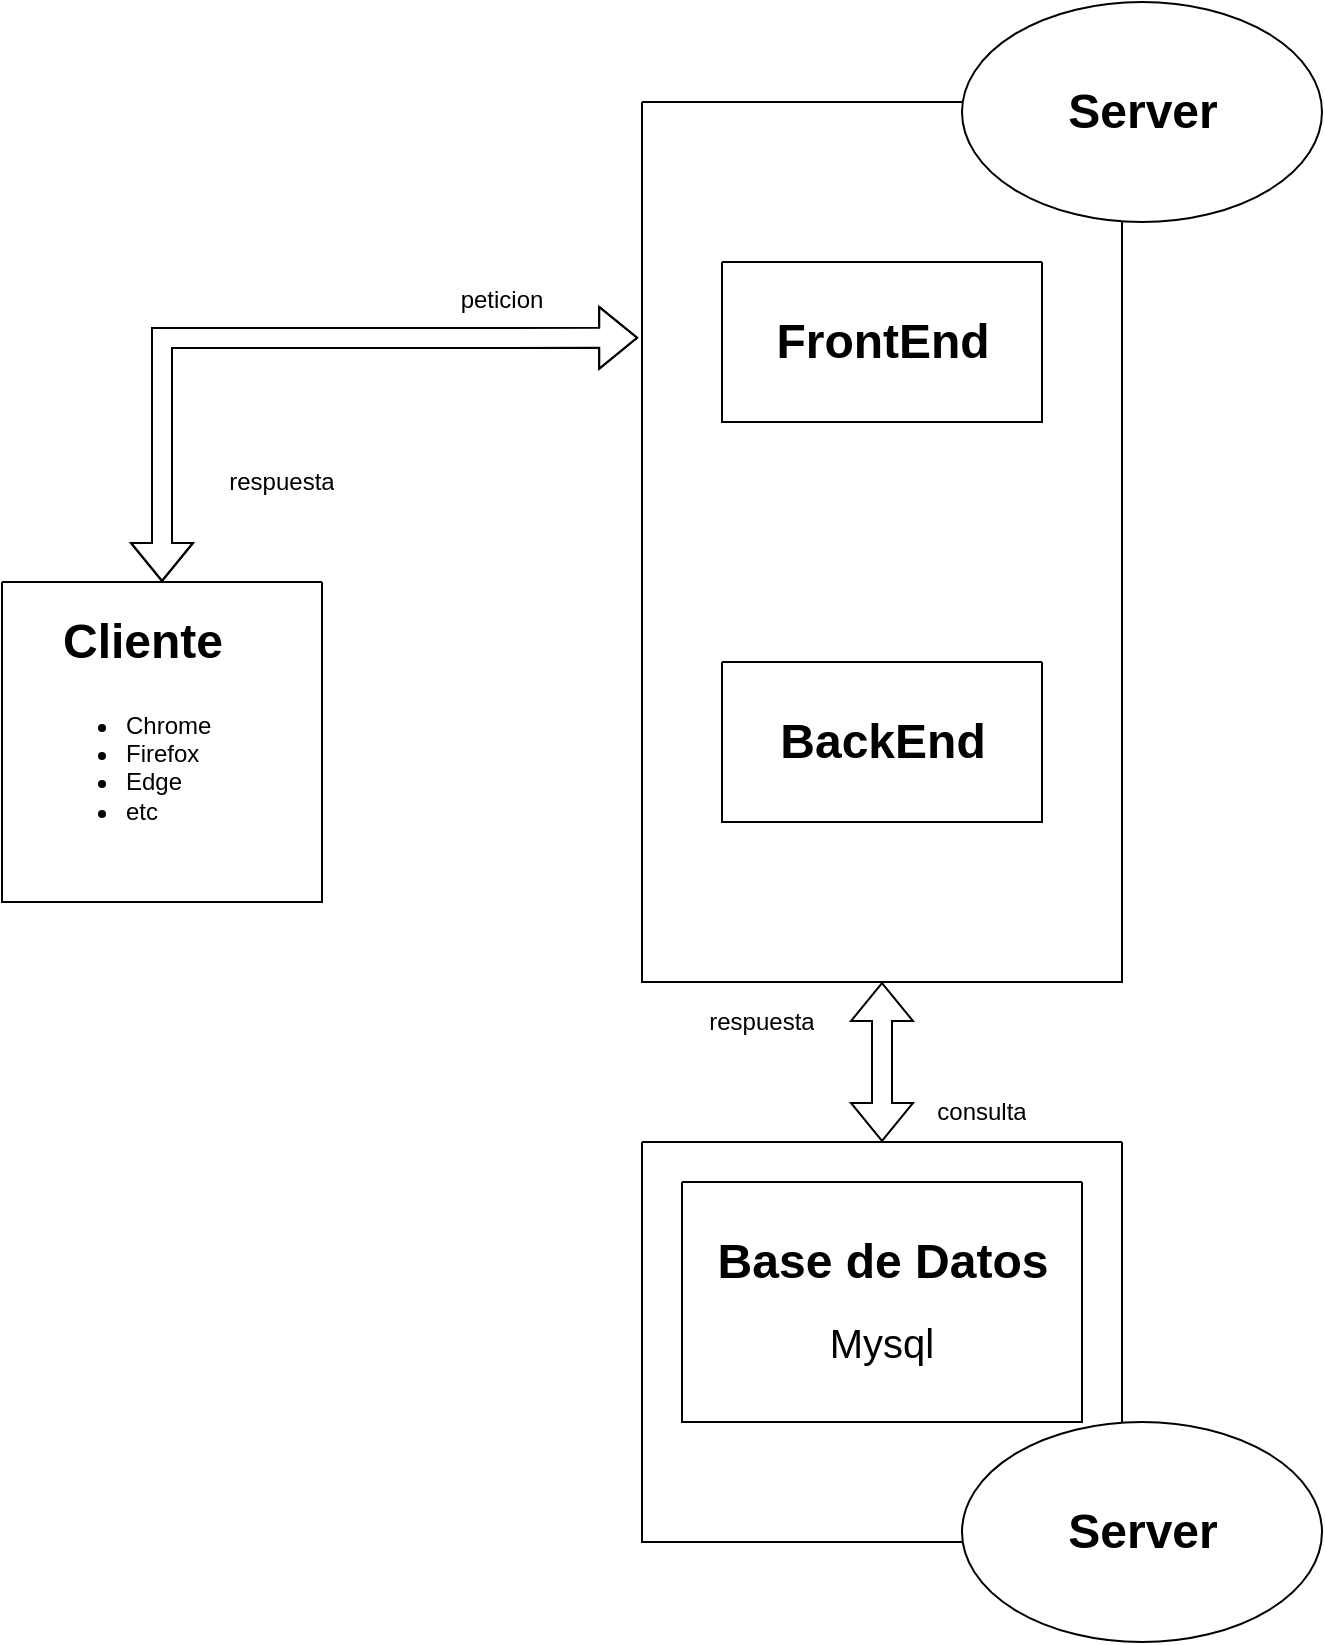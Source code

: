 <mxfile version="20.4.2" type="device"><diagram id="7vPcAOJcieBY13vhGR0x" name="Página-1"><mxGraphModel dx="1422" dy="762" grid="1" gridSize="10" guides="1" tooltips="1" connect="1" arrows="1" fold="1" page="1" pageScale="1" pageWidth="827" pageHeight="1169" math="0" shadow="0"><root><mxCell id="0"/><mxCell id="1" parent="0"/><mxCell id="CSZcHI53knrM3DSCZE0u-2" value="Cliente" style="text;strokeColor=none;fillColor=none;html=1;fontSize=24;fontStyle=1;verticalAlign=middle;align=center;" vertex="1" parent="1"><mxGeometry x="100" y="330" width="100" height="40" as="geometry"/></mxCell><mxCell id="CSZcHI53knrM3DSCZE0u-3" value="&lt;ul&gt;&lt;li&gt;&lt;span style=&quot;background-color: initial;&quot;&gt;Chrome&lt;/span&gt;&lt;/li&gt;&lt;li&gt;Firefox&lt;/li&gt;&lt;li&gt;Edge&lt;/li&gt;&lt;li&gt;etc&lt;/li&gt;&lt;/ul&gt;" style="text;strokeColor=none;fillColor=none;html=1;whiteSpace=wrap;verticalAlign=middle;overflow=hidden;" vertex="1" parent="1"><mxGeometry x="100" y="370" width="100" height="80" as="geometry"/></mxCell><mxCell id="CSZcHI53knrM3DSCZE0u-7" value="FrontEnd" style="text;strokeColor=none;fillColor=none;html=1;fontSize=24;fontStyle=1;verticalAlign=middle;align=center;" vertex="1" parent="1"><mxGeometry x="470" y="180" width="100" height="40" as="geometry"/></mxCell><mxCell id="CSZcHI53knrM3DSCZE0u-9" value="BackEnd" style="text;strokeColor=none;fillColor=none;html=1;fontSize=24;fontStyle=1;verticalAlign=middle;align=center;" vertex="1" parent="1"><mxGeometry x="470" y="380" width="100" height="40" as="geometry"/></mxCell><mxCell id="CSZcHI53knrM3DSCZE0u-13" value="" style="swimlane;startSize=0;" vertex="1" parent="1"><mxGeometry x="400" y="80" width="240" height="440" as="geometry"/></mxCell><mxCell id="CSZcHI53knrM3DSCZE0u-38" value="" style="swimlane;startSize=0;fontSize=12;" vertex="1" parent="CSZcHI53knrM3DSCZE0u-13"><mxGeometry x="40" y="80" width="160" height="80" as="geometry"/></mxCell><mxCell id="CSZcHI53knrM3DSCZE0u-39" value="" style="swimlane;startSize=0;fontSize=12;" vertex="1" parent="CSZcHI53knrM3DSCZE0u-13"><mxGeometry x="40" y="280" width="160" height="80" as="geometry"/></mxCell><mxCell id="CSZcHI53knrM3DSCZE0u-16" value="" style="ellipse;whiteSpace=wrap;html=1;" vertex="1" parent="1"><mxGeometry x="560" y="30" width="180" height="110" as="geometry"/></mxCell><mxCell id="CSZcHI53knrM3DSCZE0u-17" value="Server" style="text;strokeColor=none;fillColor=none;html=1;fontSize=24;fontStyle=1;verticalAlign=middle;align=center;" vertex="1" parent="1"><mxGeometry x="570" y="65" width="160" height="40" as="geometry"/></mxCell><mxCell id="CSZcHI53knrM3DSCZE0u-19" value="" style="shape=flexArrow;endArrow=classic;startArrow=classic;html=1;rounded=0;entryX=-0.008;entryY=0.268;entryDx=0;entryDy=0;entryPerimeter=0;" edge="1" parent="1" target="CSZcHI53knrM3DSCZE0u-13"><mxGeometry width="100" height="100" relative="1" as="geometry"><mxPoint x="160" y="320" as="sourcePoint"/><mxPoint x="260" y="220" as="targetPoint"/><Array as="points"><mxPoint x="160" y="198"/></Array></mxGeometry></mxCell><UserObject label="respuesta" placeholders="1" name="Variable" id="CSZcHI53knrM3DSCZE0u-21"><mxCell style="text;html=1;strokeColor=none;fillColor=none;align=center;verticalAlign=middle;whiteSpace=wrap;overflow=hidden;" vertex="1" parent="1"><mxGeometry x="180" y="260" width="80" height="20" as="geometry"/></mxCell></UserObject><mxCell id="CSZcHI53knrM3DSCZE0u-22" value="" style="shape=flexArrow;endArrow=classic;startArrow=classic;html=1;rounded=0;entryX=0.5;entryY=1;entryDx=0;entryDy=0;" edge="1" parent="1" target="CSZcHI53knrM3DSCZE0u-13"><mxGeometry width="100" height="100" relative="1" as="geometry"><mxPoint x="520" y="600" as="sourcePoint"/><mxPoint x="460" y="320" as="targetPoint"/></mxGeometry></mxCell><mxCell id="CSZcHI53knrM3DSCZE0u-23" value="" style="swimlane;startSize=0;" vertex="1" parent="1"><mxGeometry x="400" y="600" width="240" height="200" as="geometry"><mxRectangle x="400" y="600" width="50" height="40" as="alternateBounds"/></mxGeometry></mxCell><mxCell id="CSZcHI53knrM3DSCZE0u-24" value="Base de Datos" style="text;strokeColor=none;fillColor=none;html=1;fontSize=24;fontStyle=1;verticalAlign=middle;align=center;" vertex="1" parent="CSZcHI53knrM3DSCZE0u-23"><mxGeometry x="15" y="40" width="210" height="40" as="geometry"/></mxCell><UserObject label="&lt;font style=&quot;font-size: 20px;&quot;&gt;Mysql&lt;/font&gt;" placeholders="1" name="Variable" id="CSZcHI53knrM3DSCZE0u-26"><mxCell style="text;html=1;strokeColor=none;fillColor=none;align=center;verticalAlign=middle;whiteSpace=wrap;overflow=hidden;" vertex="1" parent="CSZcHI53knrM3DSCZE0u-23"><mxGeometry x="40" y="80" width="160" height="40" as="geometry"/></mxCell></UserObject><mxCell id="CSZcHI53knrM3DSCZE0u-36" value="" style="swimlane;startSize=0;fontSize=12;" vertex="1" parent="CSZcHI53knrM3DSCZE0u-23"><mxGeometry x="20" y="20" width="200" height="120" as="geometry"/></mxCell><UserObject label="&lt;font style=&quot;font-size: 12px;&quot;&gt;peticion&lt;/font&gt;" placeholders="1" name="Variable" id="CSZcHI53knrM3DSCZE0u-27"><mxCell style="text;html=1;strokeColor=none;fillColor=none;align=center;verticalAlign=middle;whiteSpace=wrap;overflow=hidden;fontSize=20;" vertex="1" parent="1"><mxGeometry x="290" y="150" width="80" height="50" as="geometry"/></mxCell></UserObject><UserObject label="consulta" placeholders="1" name="Variable" id="CSZcHI53knrM3DSCZE0u-29"><mxCell style="text;html=1;strokeColor=none;fillColor=none;align=center;verticalAlign=middle;whiteSpace=wrap;overflow=hidden;fontSize=12;" vertex="1" parent="1"><mxGeometry x="530" y="575" width="80" height="20" as="geometry"/></mxCell></UserObject><UserObject label="respuesta" placeholders="1" name="Variable" id="CSZcHI53knrM3DSCZE0u-30"><mxCell style="text;html=1;strokeColor=none;fillColor=none;align=center;verticalAlign=middle;whiteSpace=wrap;overflow=hidden;fontSize=12;" vertex="1" parent="1"><mxGeometry x="420" y="530" width="80" height="20" as="geometry"/></mxCell></UserObject><mxCell id="CSZcHI53knrM3DSCZE0u-32" value="" style="ellipse;whiteSpace=wrap;html=1;fontSize=12;" vertex="1" parent="1"><mxGeometry x="560" y="740" width="180" height="110" as="geometry"/></mxCell><mxCell id="CSZcHI53knrM3DSCZE0u-34" value="Server" style="text;strokeColor=none;fillColor=none;html=1;fontSize=24;fontStyle=1;verticalAlign=middle;align=center;" vertex="1" parent="1"><mxGeometry x="600" y="775" width="100" height="40" as="geometry"/></mxCell><mxCell id="CSZcHI53knrM3DSCZE0u-37" value="" style="swimlane;startSize=0;fontSize=12;" vertex="1" parent="1"><mxGeometry x="80" y="320" width="160" height="160" as="geometry"/></mxCell></root></mxGraphModel></diagram></mxfile>